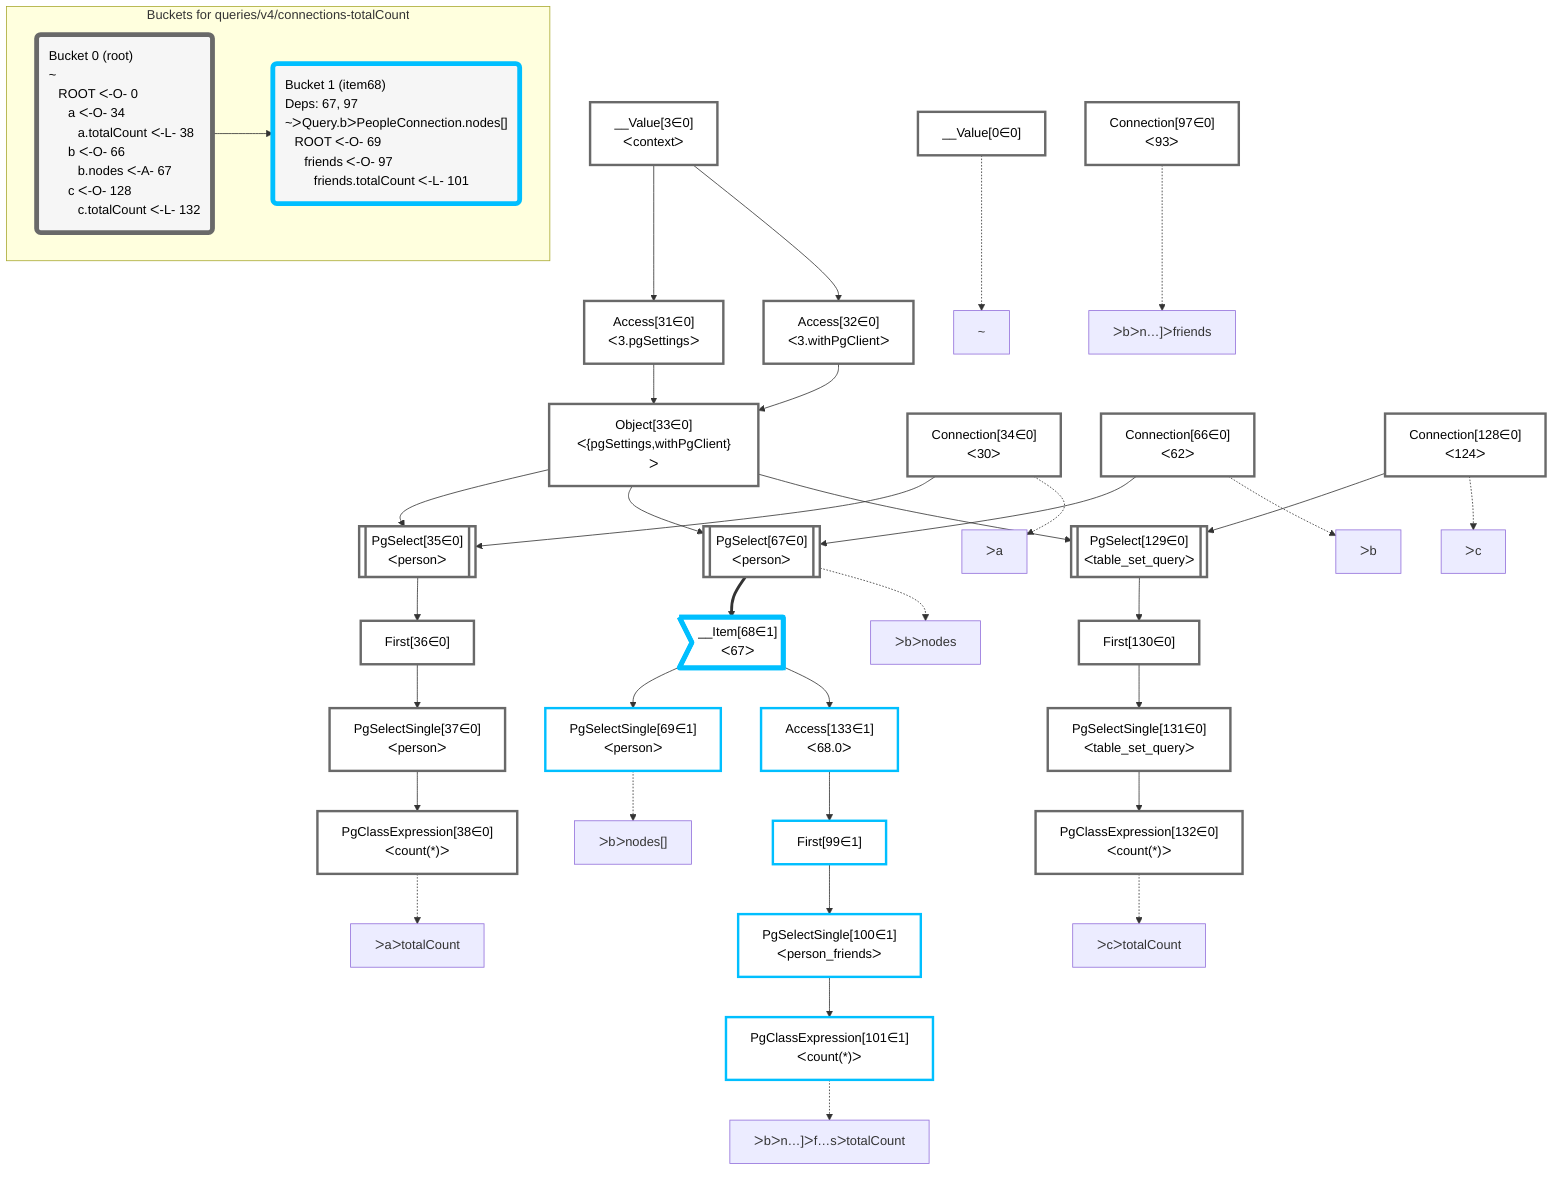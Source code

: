 graph TD
    classDef path fill:#eee,stroke:#000,color:#000
    classDef plan fill:#fff,stroke-width:3px,color:#000
    classDef itemplan fill:#fff,stroke-width:6px,color:#000
    classDef sideeffectplan fill:#f00,stroke-width:6px,color:#000
    classDef bucket fill:#f6f6f6,color:#000,stroke-width:6px,text-align:left


    %% define plans
    __Value0["__Value[0∈0]"]:::plan
    __Value3["__Value[3∈0]<br />ᐸcontextᐳ"]:::plan
    Access31["Access[31∈0]<br />ᐸ3.pgSettingsᐳ"]:::plan
    Access32["Access[32∈0]<br />ᐸ3.withPgClientᐳ"]:::plan
    Object33["Object[33∈0]<br />ᐸ{pgSettings,withPgClient}ᐳ"]:::plan
    Connection34["Connection[34∈0]<br />ᐸ30ᐳ"]:::plan
    PgSelect35[["PgSelect[35∈0]<br />ᐸpersonᐳ"]]:::plan
    First36["First[36∈0]"]:::plan
    PgSelectSingle37["PgSelectSingle[37∈0]<br />ᐸpersonᐳ"]:::plan
    PgClassExpression38["PgClassExpression[38∈0]<br />ᐸcount(*)ᐳ"]:::plan
    Connection66["Connection[66∈0]<br />ᐸ62ᐳ"]:::plan
    PgSelect67[["PgSelect[67∈0]<br />ᐸpersonᐳ"]]:::plan
    __Item68>"__Item[68∈1]<br />ᐸ67ᐳ"]:::itemplan
    PgSelectSingle69["PgSelectSingle[69∈1]<br />ᐸpersonᐳ"]:::plan
    Connection97["Connection[97∈0]<br />ᐸ93ᐳ"]:::plan
    Access133["Access[133∈1]<br />ᐸ68.0ᐳ"]:::plan
    First99["First[99∈1]"]:::plan
    PgSelectSingle100["PgSelectSingle[100∈1]<br />ᐸperson_friendsᐳ"]:::plan
    PgClassExpression101["PgClassExpression[101∈1]<br />ᐸcount(*)ᐳ"]:::plan
    Connection128["Connection[128∈0]<br />ᐸ124ᐳ"]:::plan
    PgSelect129[["PgSelect[129∈0]<br />ᐸtable_set_queryᐳ"]]:::plan
    First130["First[130∈0]"]:::plan
    PgSelectSingle131["PgSelectSingle[131∈0]<br />ᐸtable_set_queryᐳ"]:::plan
    PgClassExpression132["PgClassExpression[132∈0]<br />ᐸcount(*)ᐳ"]:::plan

    %% plan dependencies
    __Value3 --> Access31
    __Value3 --> Access32
    Access31 & Access32 --> Object33
    Object33 & Connection34 --> PgSelect35
    PgSelect35 --> First36
    First36 --> PgSelectSingle37
    PgSelectSingle37 --> PgClassExpression38
    Object33 & Connection66 --> PgSelect67
    PgSelect67 ==> __Item68
    __Item68 --> PgSelectSingle69
    __Item68 --> Access133
    Access133 --> First99
    First99 --> PgSelectSingle100
    PgSelectSingle100 --> PgClassExpression101
    Object33 & Connection128 --> PgSelect129
    PgSelect129 --> First130
    First130 --> PgSelectSingle131
    PgSelectSingle131 --> PgClassExpression132

    %% plan-to-path relationships
    P0["~"]
    __Value0 -.-> P0
    P34["ᐳa"]
    Connection34 -.-> P34
    P38["ᐳaᐳtotalCount"]
    PgClassExpression38 -.-> P38
    P66["ᐳb"]
    Connection66 -.-> P66
    P67["ᐳbᐳnodes"]
    PgSelect67 -.-> P67
    P69["ᐳbᐳnodes[]"]
    PgSelectSingle69 -.-> P69
    P97["ᐳbᐳn…]ᐳfriends"]
    Connection97 -.-> P97
    P101["ᐳbᐳn…]ᐳf…sᐳtotalCount"]
    PgClassExpression101 -.-> P101
    P128["ᐳc"]
    Connection128 -.-> P128
    P132["ᐳcᐳtotalCount"]
    PgClassExpression132 -.-> P132

    subgraph "Buckets for queries/v4/connections-totalCount"
    Bucket0("Bucket 0 (root)<br />~<br />⠀ROOT ᐸ-O- 0<br />⠀⠀a ᐸ-O- 34<br />⠀⠀⠀a.totalCount ᐸ-L- 38<br />⠀⠀b ᐸ-O- 66<br />⠀⠀⠀b.nodes ᐸ-A- 67<br />⠀⠀c ᐸ-O- 128<br />⠀⠀⠀c.totalCount ᐸ-L- 132"):::bucket
    classDef bucket0 stroke:#696969
    class Bucket0,__Value0,__Value3,Access31,Access32,Object33,Connection34,PgSelect35,First36,PgSelectSingle37,PgClassExpression38,Connection66,PgSelect67,Connection97,Connection128,PgSelect129,First130,PgSelectSingle131,PgClassExpression132 bucket0
    Bucket1("Bucket 1 (item68)<br />Deps: 67, 97<br />~ᐳQuery.bᐳPeopleConnection.nodes[]<br />⠀ROOT ᐸ-O- 69<br />⠀⠀friends ᐸ-O- 97<br />⠀⠀⠀friends.totalCount ᐸ-L- 101"):::bucket
    classDef bucket1 stroke:#00bfff
    class Bucket1,__Item68,PgSelectSingle69,First99,PgSelectSingle100,PgClassExpression101,Access133 bucket1
    Bucket0 --> Bucket1
    end